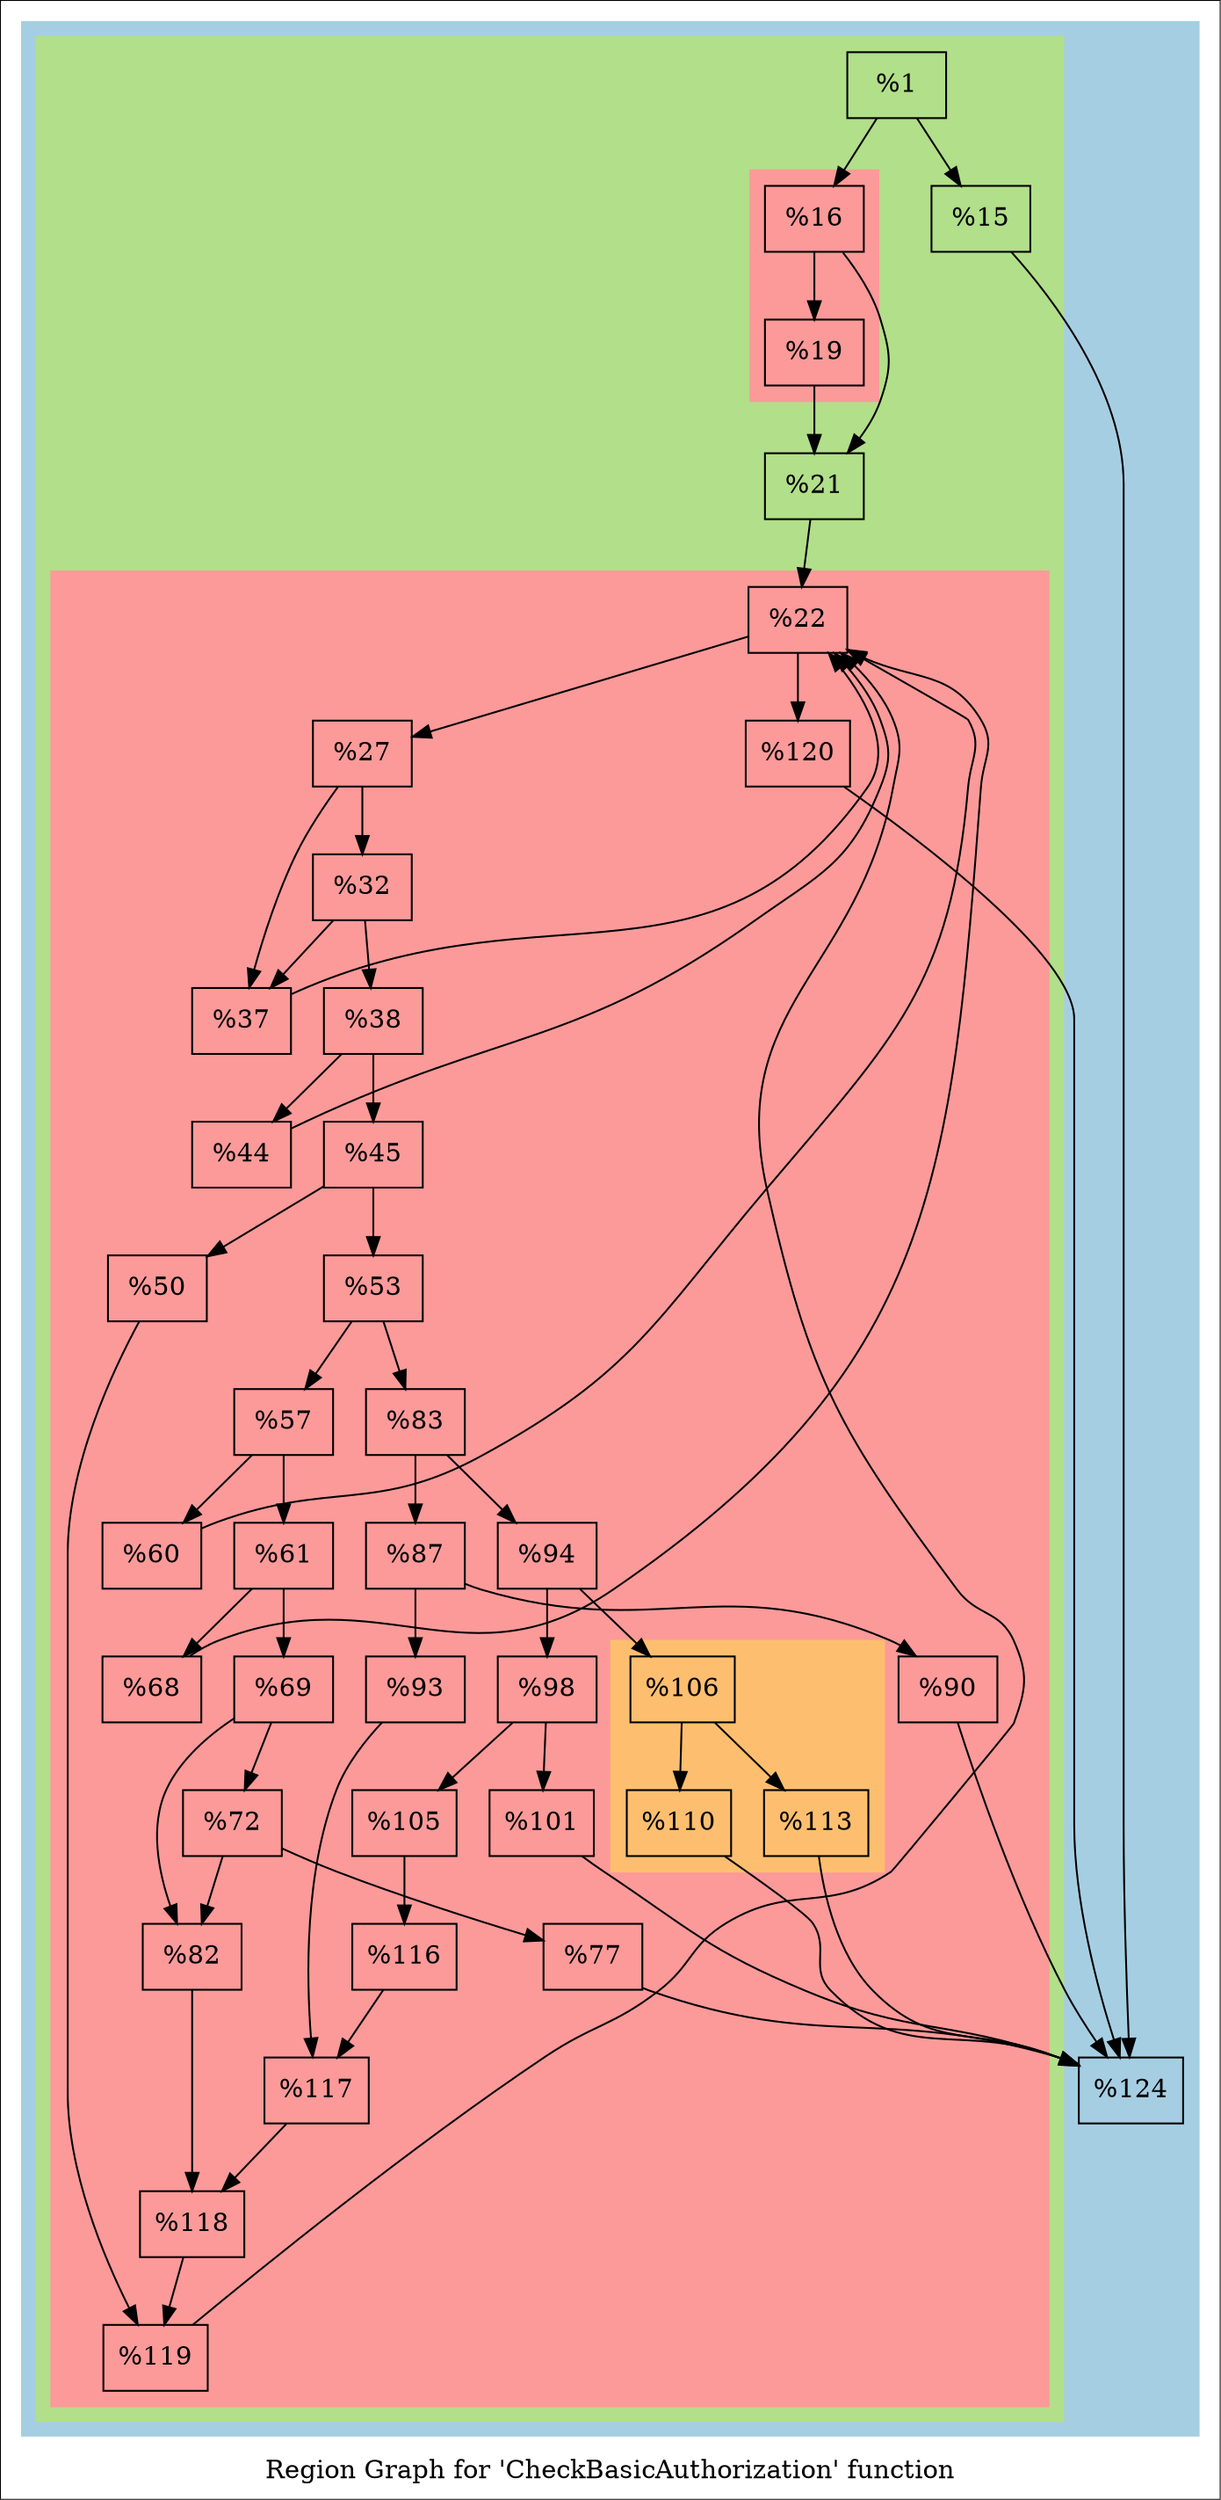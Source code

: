digraph "Region Graph for 'CheckBasicAuthorization' function" {
	label="Region Graph for 'CheckBasicAuthorization' function";

	Node0xd55360 [shape=record,label="{%1}"];
	Node0xd55360 -> Node0xd545e0;
	Node0xd55360 -> Node0xd2fa60;
	Node0xd545e0 [shape=record,label="{%15}"];
	Node0xd545e0 -> Node0xd5dd30;
	Node0xd5dd30 [shape=record,label="{%124}"];
	Node0xd2fa60 [shape=record,label="{%16}"];
	Node0xd2fa60 -> Node0xd683c0;
	Node0xd2fa60 -> Node0xccad00;
	Node0xd683c0 [shape=record,label="{%19}"];
	Node0xd683c0 -> Node0xccad00;
	Node0xccad00 [shape=record,label="{%21}"];
	Node0xccad00 -> Node0xd0e1e0;
	Node0xd0e1e0 [shape=record,label="{%22}"];
	Node0xd0e1e0 -> Node0xd3d5f0;
	Node0xd0e1e0 -> Node0xd5a600;
	Node0xd3d5f0 [shape=record,label="{%27}"];
	Node0xd3d5f0 -> Node0xd39710;
	Node0xd3d5f0 -> Node0xd66670;
	Node0xd39710 [shape=record,label="{%37}"];
	Node0xd39710 -> Node0xd0e1e0[constraint=false];
	Node0xd66670 [shape=record,label="{%32}"];
	Node0xd66670 -> Node0xd39710;
	Node0xd66670 -> Node0xced9e0;
	Node0xced9e0 [shape=record,label="{%38}"];
	Node0xced9e0 -> Node0xd547e0;
	Node0xced9e0 -> Node0xd00790;
	Node0xd547e0 [shape=record,label="{%44}"];
	Node0xd547e0 -> Node0xd0e1e0[constraint=false];
	Node0xd00790 [shape=record,label="{%45}"];
	Node0xd00790 -> Node0xcf2d60;
	Node0xd00790 -> Node0xccf4e0;
	Node0xcf2d60 [shape=record,label="{%50}"];
	Node0xcf2d60 -> Node0xd65870;
	Node0xd65870 [shape=record,label="{%119}"];
	Node0xd65870 -> Node0xd0e1e0[constraint=false];
	Node0xccf4e0 [shape=record,label="{%53}"];
	Node0xccf4e0 -> Node0xd437b0;
	Node0xccf4e0 -> Node0xccbcb0;
	Node0xd437b0 [shape=record,label="{%57}"];
	Node0xd437b0 -> Node0xd5afd0;
	Node0xd437b0 -> Node0xd5cf70;
	Node0xd5afd0 [shape=record,label="{%60}"];
	Node0xd5afd0 -> Node0xd0e1e0[constraint=false];
	Node0xd5cf70 [shape=record,label="{%61}"];
	Node0xd5cf70 -> Node0xd5f920;
	Node0xd5cf70 -> Node0xd8c140;
	Node0xd5f920 [shape=record,label="{%68}"];
	Node0xd5f920 -> Node0xd0e1e0[constraint=false];
	Node0xd8c140 [shape=record,label="{%69}"];
	Node0xd8c140 -> Node0xd27ad0;
	Node0xd8c140 -> Node0xd62a10;
	Node0xd27ad0 [shape=record,label="{%72}"];
	Node0xd27ad0 -> Node0xd698e0;
	Node0xd27ad0 -> Node0xd62a10;
	Node0xd698e0 [shape=record,label="{%77}"];
	Node0xd698e0 -> Node0xd5dd30;
	Node0xd62a10 [shape=record,label="{%82}"];
	Node0xd62a10 -> Node0xd59170;
	Node0xd59170 [shape=record,label="{%118}"];
	Node0xd59170 -> Node0xd65870;
	Node0xccbcb0 [shape=record,label="{%83}"];
	Node0xccbcb0 -> Node0xd71900;
	Node0xccbcb0 -> Node0xd39ec0;
	Node0xd71900 [shape=record,label="{%87}"];
	Node0xd71900 -> Node0xd71f50;
	Node0xd71900 -> Node0xd63b50;
	Node0xd71f50 [shape=record,label="{%93}"];
	Node0xd71f50 -> Node0xd182c0;
	Node0xd182c0 [shape=record,label="{%117}"];
	Node0xd182c0 -> Node0xd59170;
	Node0xd63b50 [shape=record,label="{%90}"];
	Node0xd63b50 -> Node0xd5dd30;
	Node0xd39ec0 [shape=record,label="{%94}"];
	Node0xd39ec0 -> Node0xd5e720;
	Node0xd39ec0 -> Node0xd54210;
	Node0xd5e720 [shape=record,label="{%98}"];
	Node0xd5e720 -> Node0xd62650;
	Node0xd5e720 -> Node0xd5af00;
	Node0xd62650 [shape=record,label="{%105}"];
	Node0xd62650 -> Node0xd548d0;
	Node0xd548d0 [shape=record,label="{%116}"];
	Node0xd548d0 -> Node0xd182c0;
	Node0xd5af00 [shape=record,label="{%101}"];
	Node0xd5af00 -> Node0xd5dd30;
	Node0xd54210 [shape=record,label="{%106}"];
	Node0xd54210 -> Node0xd5b220;
	Node0xd54210 -> Node0xd628e0;
	Node0xd5b220 [shape=record,label="{%110}"];
	Node0xd5b220 -> Node0xd5dd30;
	Node0xd628e0 [shape=record,label="{%113}"];
	Node0xd628e0 -> Node0xd5dd30;
	Node0xd5a600 [shape=record,label="{%120}"];
	Node0xd5a600 -> Node0xd5dd30;
	colorscheme = "paired12"
        subgraph cluster_0xdc3700 {
          label = "";
          style = filled;
          color = 1
          subgraph cluster_0xd33700 {
            label = "";
            style = filled;
            color = 3
            subgraph cluster_0xdc3980 {
              label = "";
              style = filled;
              color = 5
              Node0xd2fa60;
              Node0xd683c0;
            }
            subgraph cluster_0xc7c2c0 {
              label = "";
              style = filled;
              color = 5
              subgraph cluster_0xc59df0 {
                label = "";
                style = filled;
                color = 7
                Node0xd54210;
                Node0xd5b220;
                Node0xd628e0;
              }
              Node0xd0e1e0;
              Node0xd3d5f0;
              Node0xd39710;
              Node0xd66670;
              Node0xced9e0;
              Node0xd547e0;
              Node0xd00790;
              Node0xcf2d60;
              Node0xd65870;
              Node0xccf4e0;
              Node0xd437b0;
              Node0xd5afd0;
              Node0xd5cf70;
              Node0xd5f920;
              Node0xd8c140;
              Node0xd27ad0;
              Node0xd698e0;
              Node0xd62a10;
              Node0xd59170;
              Node0xccbcb0;
              Node0xd71900;
              Node0xd71f50;
              Node0xd182c0;
              Node0xd63b50;
              Node0xd39ec0;
              Node0xd5e720;
              Node0xd62650;
              Node0xd548d0;
              Node0xd5af00;
              Node0xd5a600;
            }
            Node0xd55360;
            Node0xd545e0;
            Node0xccad00;
          }
          Node0xd5dd30;
        }
}
